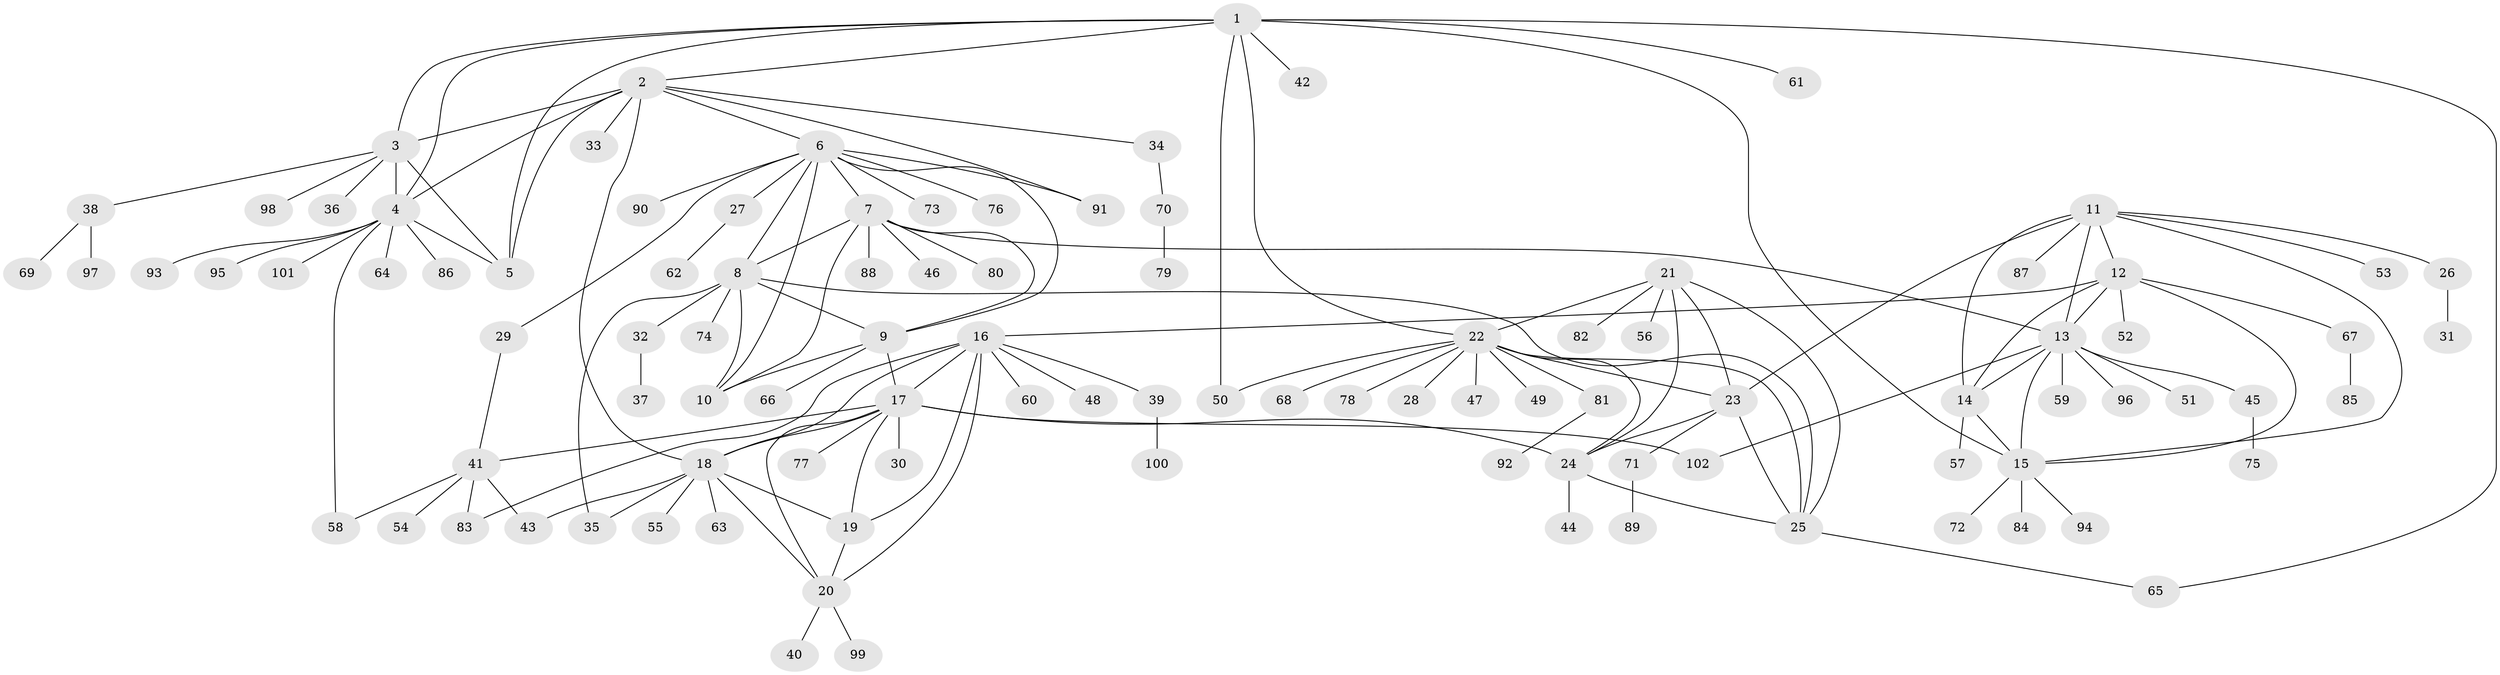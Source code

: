 // Generated by graph-tools (version 1.1) at 2025/02/03/09/25 03:02:39]
// undirected, 102 vertices, 146 edges
graph export_dot {
graph [start="1"]
  node [color=gray90,style=filled];
  1;
  2;
  3;
  4;
  5;
  6;
  7;
  8;
  9;
  10;
  11;
  12;
  13;
  14;
  15;
  16;
  17;
  18;
  19;
  20;
  21;
  22;
  23;
  24;
  25;
  26;
  27;
  28;
  29;
  30;
  31;
  32;
  33;
  34;
  35;
  36;
  37;
  38;
  39;
  40;
  41;
  42;
  43;
  44;
  45;
  46;
  47;
  48;
  49;
  50;
  51;
  52;
  53;
  54;
  55;
  56;
  57;
  58;
  59;
  60;
  61;
  62;
  63;
  64;
  65;
  66;
  67;
  68;
  69;
  70;
  71;
  72;
  73;
  74;
  75;
  76;
  77;
  78;
  79;
  80;
  81;
  82;
  83;
  84;
  85;
  86;
  87;
  88;
  89;
  90;
  91;
  92;
  93;
  94;
  95;
  96;
  97;
  98;
  99;
  100;
  101;
  102;
  1 -- 2;
  1 -- 3;
  1 -- 4;
  1 -- 5;
  1 -- 15;
  1 -- 22;
  1 -- 42;
  1 -- 50;
  1 -- 61;
  1 -- 65;
  2 -- 3;
  2 -- 4;
  2 -- 5;
  2 -- 6;
  2 -- 18;
  2 -- 33;
  2 -- 34;
  2 -- 91;
  3 -- 4;
  3 -- 5;
  3 -- 36;
  3 -- 38;
  3 -- 98;
  4 -- 5;
  4 -- 58;
  4 -- 64;
  4 -- 86;
  4 -- 93;
  4 -- 95;
  4 -- 101;
  6 -- 7;
  6 -- 8;
  6 -- 9;
  6 -- 10;
  6 -- 27;
  6 -- 29;
  6 -- 73;
  6 -- 76;
  6 -- 90;
  6 -- 91;
  7 -- 8;
  7 -- 9;
  7 -- 10;
  7 -- 13;
  7 -- 46;
  7 -- 80;
  7 -- 88;
  8 -- 9;
  8 -- 10;
  8 -- 25;
  8 -- 32;
  8 -- 35;
  8 -- 74;
  9 -- 10;
  9 -- 17;
  9 -- 66;
  11 -- 12;
  11 -- 13;
  11 -- 14;
  11 -- 15;
  11 -- 23;
  11 -- 26;
  11 -- 53;
  11 -- 87;
  12 -- 13;
  12 -- 14;
  12 -- 15;
  12 -- 16;
  12 -- 52;
  12 -- 67;
  13 -- 14;
  13 -- 15;
  13 -- 45;
  13 -- 51;
  13 -- 59;
  13 -- 96;
  13 -- 102;
  14 -- 15;
  14 -- 57;
  15 -- 72;
  15 -- 84;
  15 -- 94;
  16 -- 17;
  16 -- 18;
  16 -- 19;
  16 -- 20;
  16 -- 39;
  16 -- 48;
  16 -- 60;
  16 -- 83;
  17 -- 18;
  17 -- 19;
  17 -- 20;
  17 -- 24;
  17 -- 30;
  17 -- 41;
  17 -- 77;
  17 -- 102;
  18 -- 19;
  18 -- 20;
  18 -- 35;
  18 -- 43;
  18 -- 55;
  18 -- 63;
  19 -- 20;
  20 -- 40;
  20 -- 99;
  21 -- 22;
  21 -- 23;
  21 -- 24;
  21 -- 25;
  21 -- 56;
  21 -- 82;
  22 -- 23;
  22 -- 24;
  22 -- 25;
  22 -- 28;
  22 -- 47;
  22 -- 49;
  22 -- 50;
  22 -- 68;
  22 -- 78;
  22 -- 81;
  23 -- 24;
  23 -- 25;
  23 -- 71;
  24 -- 25;
  24 -- 44;
  25 -- 65;
  26 -- 31;
  27 -- 62;
  29 -- 41;
  32 -- 37;
  34 -- 70;
  38 -- 69;
  38 -- 97;
  39 -- 100;
  41 -- 43;
  41 -- 54;
  41 -- 58;
  41 -- 83;
  45 -- 75;
  67 -- 85;
  70 -- 79;
  71 -- 89;
  81 -- 92;
}
